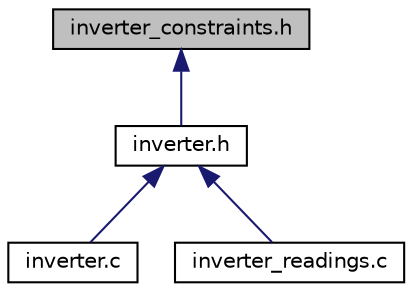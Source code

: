 digraph "inverter_constraints.h"
{
 // LATEX_PDF_SIZE
  edge [fontname="Helvetica",fontsize="10",labelfontname="Helvetica",labelfontsize="10"];
  node [fontname="Helvetica",fontsize="10",shape=record];
  Node1 [label="inverter_constraints.h",height=0.2,width=0.4,color="black", fillcolor="grey75", style="filled", fontcolor="black",tooltip=" "];
  Node1 -> Node2 [dir="back",color="midnightblue",fontsize="10",style="solid"];
  Node2 [label="inverter.h",height=0.2,width=0.4,color="black", fillcolor="white", style="filled",URL="$inverter_8h.html",tooltip=" "];
  Node2 -> Node3 [dir="back",color="midnightblue",fontsize="10",style="solid"];
  Node3 [label="inverter.c",height=0.2,width=0.4,color="black", fillcolor="white", style="filled",URL="$inverter_8c.html",tooltip=" "];
  Node2 -> Node4 [dir="back",color="midnightblue",fontsize="10",style="solid"];
  Node4 [label="inverter_readings.c",height=0.2,width=0.4,color="black", fillcolor="white", style="filled",URL="$inverter__readings_8c.html",tooltip=" "];
}
